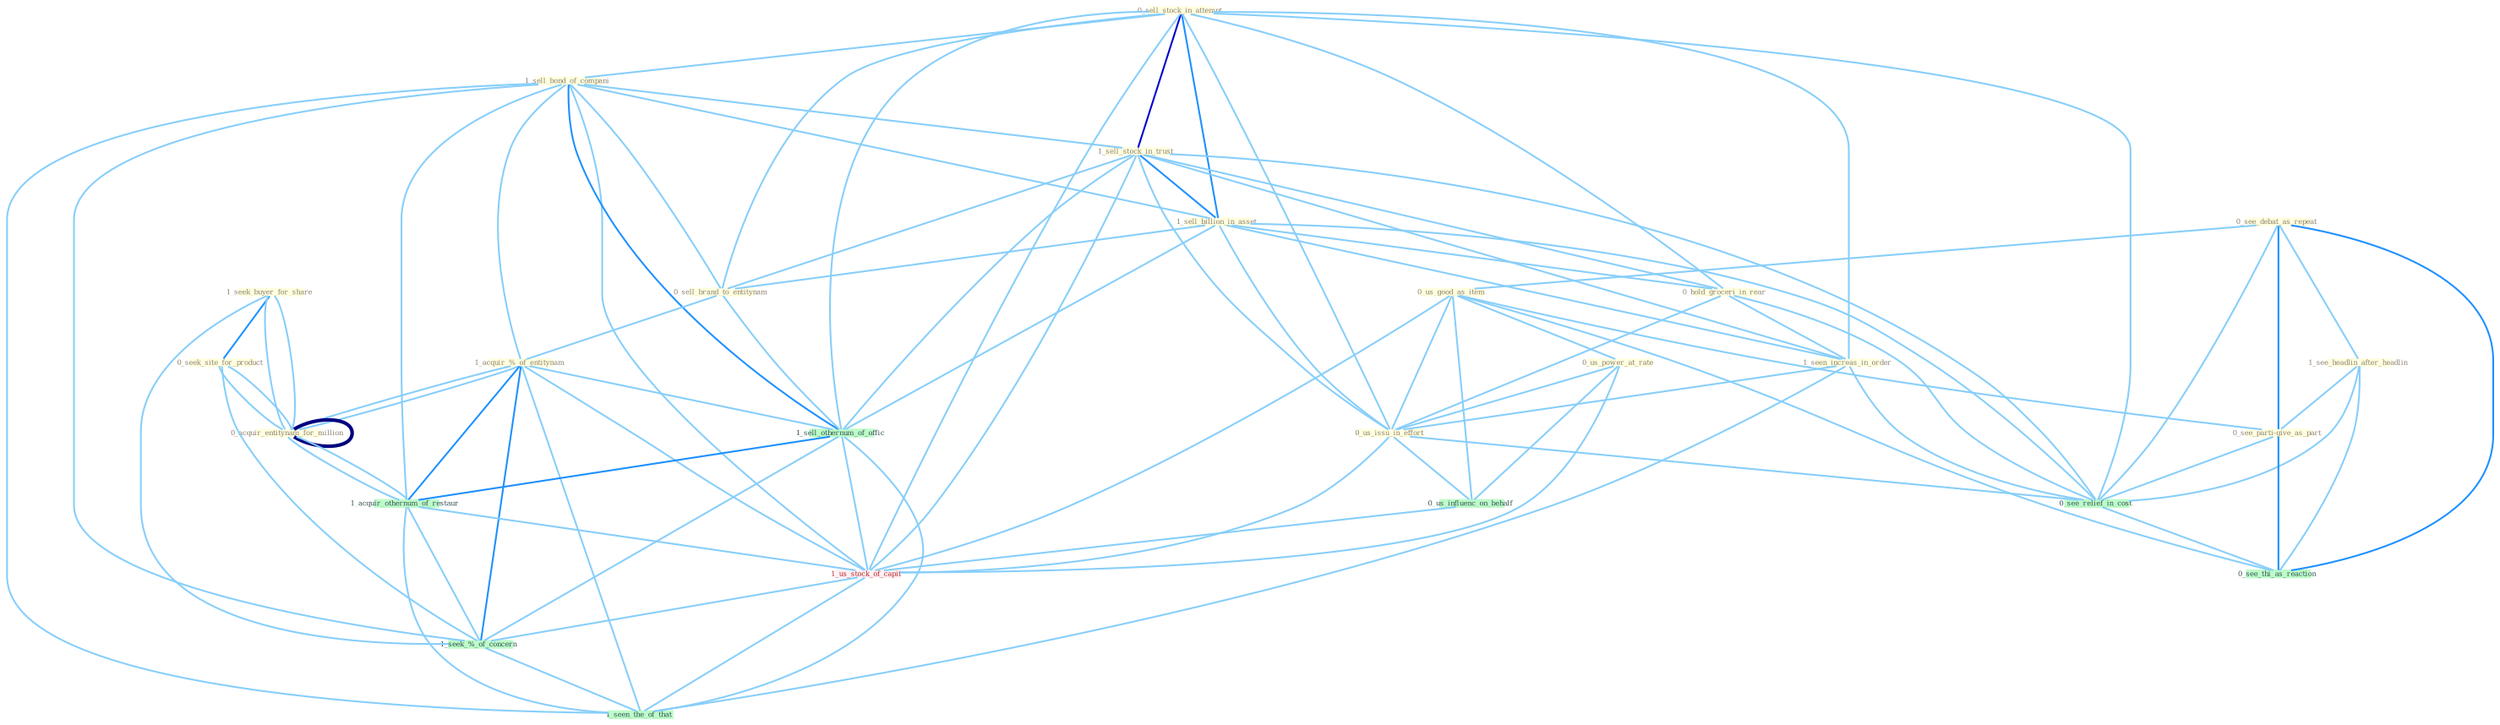 Graph G{ 
    node
    [shape=polygon,style=filled,width=.5,height=.06,color="#BDFCC9",fixedsize=true,fontsize=4,
    fontcolor="#2f4f4f"];
    {node
    [color="#ffffe0", fontcolor="#8b7d6b"] "0_sell_stock_in_attempt " "1_seek_buyer_for_share " "1_sell_bond_of_compani " "1_sell_stock_in_trust " "1_sell_billion_in_asset " "0_seek_site_for_product " "0_see_debat_as_repeat " "0_hold_groceri_in_rear " "1_see_headlin_after_headlin " "0_sell_brand_to_entitynam " "0_us_good_as_item " "0_us_power_at_rate " "1_seen_increas_in_order " "0_us_issu_in_effort " "0_see_parti-give_as_part " "1_acquir_%_of_entitynam " "0_acquir_entitynam_for_million "}
{node [color="#fff0f5", fontcolor="#b22222"] "0_acquir_entitynam_for_million " "1_us_stock_of_capit "}
edge [color="#B0E2FF"];

	"0_sell_stock_in_attempt " -- "1_sell_bond_of_compani " [w="1", color="#87cefa" ];
	"0_sell_stock_in_attempt " -- "1_sell_stock_in_trust " [w="3", color="#0000cd" , len=0.6];
	"0_sell_stock_in_attempt " -- "1_sell_billion_in_asset " [w="2", color="#1e90ff" , len=0.8];
	"0_sell_stock_in_attempt " -- "0_hold_groceri_in_rear " [w="1", color="#87cefa" ];
	"0_sell_stock_in_attempt " -- "0_sell_brand_to_entitynam " [w="1", color="#87cefa" ];
	"0_sell_stock_in_attempt " -- "1_seen_increas_in_order " [w="1", color="#87cefa" ];
	"0_sell_stock_in_attempt " -- "0_us_issu_in_effort " [w="1", color="#87cefa" ];
	"0_sell_stock_in_attempt " -- "1_sell_othernum_of_offic " [w="1", color="#87cefa" ];
	"0_sell_stock_in_attempt " -- "0_see_relief_in_cost " [w="1", color="#87cefa" ];
	"0_sell_stock_in_attempt " -- "1_us_stock_of_capit " [w="1", color="#87cefa" ];
	"1_seek_buyer_for_share " -- "0_seek_site_for_product " [w="2", color="#1e90ff" , len=0.8];
	"1_seek_buyer_for_share " -- "0_acquir_entitynam_for_million " [w="1", color="#87cefa" ];
	"1_seek_buyer_for_share " -- "0_acquir_entitynam_for_million " [w="1", color="#87cefa" ];
	"1_seek_buyer_for_share " -- "1_seek_%_of_concern " [w="1", color="#87cefa" ];
	"1_sell_bond_of_compani " -- "1_sell_stock_in_trust " [w="1", color="#87cefa" ];
	"1_sell_bond_of_compani " -- "1_sell_billion_in_asset " [w="1", color="#87cefa" ];
	"1_sell_bond_of_compani " -- "0_sell_brand_to_entitynam " [w="1", color="#87cefa" ];
	"1_sell_bond_of_compani " -- "1_acquir_%_of_entitynam " [w="1", color="#87cefa" ];
	"1_sell_bond_of_compani " -- "1_sell_othernum_of_offic " [w="2", color="#1e90ff" , len=0.8];
	"1_sell_bond_of_compani " -- "1_acquir_othernum_of_restaur " [w="1", color="#87cefa" ];
	"1_sell_bond_of_compani " -- "1_us_stock_of_capit " [w="1", color="#87cefa" ];
	"1_sell_bond_of_compani " -- "1_seek_%_of_concern " [w="1", color="#87cefa" ];
	"1_sell_bond_of_compani " -- "1_seen_the_of_that " [w="1", color="#87cefa" ];
	"1_sell_stock_in_trust " -- "1_sell_billion_in_asset " [w="2", color="#1e90ff" , len=0.8];
	"1_sell_stock_in_trust " -- "0_hold_groceri_in_rear " [w="1", color="#87cefa" ];
	"1_sell_stock_in_trust " -- "0_sell_brand_to_entitynam " [w="1", color="#87cefa" ];
	"1_sell_stock_in_trust " -- "1_seen_increas_in_order " [w="1", color="#87cefa" ];
	"1_sell_stock_in_trust " -- "0_us_issu_in_effort " [w="1", color="#87cefa" ];
	"1_sell_stock_in_trust " -- "1_sell_othernum_of_offic " [w="1", color="#87cefa" ];
	"1_sell_stock_in_trust " -- "0_see_relief_in_cost " [w="1", color="#87cefa" ];
	"1_sell_stock_in_trust " -- "1_us_stock_of_capit " [w="1", color="#87cefa" ];
	"1_sell_billion_in_asset " -- "0_hold_groceri_in_rear " [w="1", color="#87cefa" ];
	"1_sell_billion_in_asset " -- "0_sell_brand_to_entitynam " [w="1", color="#87cefa" ];
	"1_sell_billion_in_asset " -- "1_seen_increas_in_order " [w="1", color="#87cefa" ];
	"1_sell_billion_in_asset " -- "0_us_issu_in_effort " [w="1", color="#87cefa" ];
	"1_sell_billion_in_asset " -- "1_sell_othernum_of_offic " [w="1", color="#87cefa" ];
	"1_sell_billion_in_asset " -- "0_see_relief_in_cost " [w="1", color="#87cefa" ];
	"0_seek_site_for_product " -- "0_acquir_entitynam_for_million " [w="1", color="#87cefa" ];
	"0_seek_site_for_product " -- "0_acquir_entitynam_for_million " [w="1", color="#87cefa" ];
	"0_seek_site_for_product " -- "1_seek_%_of_concern " [w="1", color="#87cefa" ];
	"0_see_debat_as_repeat " -- "1_see_headlin_after_headlin " [w="1", color="#87cefa" ];
	"0_see_debat_as_repeat " -- "0_us_good_as_item " [w="1", color="#87cefa" ];
	"0_see_debat_as_repeat " -- "0_see_parti-give_as_part " [w="2", color="#1e90ff" , len=0.8];
	"0_see_debat_as_repeat " -- "0_see_relief_in_cost " [w="1", color="#87cefa" ];
	"0_see_debat_as_repeat " -- "0_see_thi_as_reaction " [w="2", color="#1e90ff" , len=0.8];
	"0_hold_groceri_in_rear " -- "1_seen_increas_in_order " [w="1", color="#87cefa" ];
	"0_hold_groceri_in_rear " -- "0_us_issu_in_effort " [w="1", color="#87cefa" ];
	"0_hold_groceri_in_rear " -- "0_see_relief_in_cost " [w="1", color="#87cefa" ];
	"1_see_headlin_after_headlin " -- "0_see_parti-give_as_part " [w="1", color="#87cefa" ];
	"1_see_headlin_after_headlin " -- "0_see_relief_in_cost " [w="1", color="#87cefa" ];
	"1_see_headlin_after_headlin " -- "0_see_thi_as_reaction " [w="1", color="#87cefa" ];
	"0_sell_brand_to_entitynam " -- "1_acquir_%_of_entitynam " [w="1", color="#87cefa" ];
	"0_sell_brand_to_entitynam " -- "1_sell_othernum_of_offic " [w="1", color="#87cefa" ];
	"0_us_good_as_item " -- "0_us_power_at_rate " [w="1", color="#87cefa" ];
	"0_us_good_as_item " -- "0_us_issu_in_effort " [w="1", color="#87cefa" ];
	"0_us_good_as_item " -- "0_see_parti-give_as_part " [w="1", color="#87cefa" ];
	"0_us_good_as_item " -- "0_us_influenc_on_behalf " [w="1", color="#87cefa" ];
	"0_us_good_as_item " -- "0_see_thi_as_reaction " [w="1", color="#87cefa" ];
	"0_us_good_as_item " -- "1_us_stock_of_capit " [w="1", color="#87cefa" ];
	"0_us_power_at_rate " -- "0_us_issu_in_effort " [w="1", color="#87cefa" ];
	"0_us_power_at_rate " -- "0_us_influenc_on_behalf " [w="1", color="#87cefa" ];
	"0_us_power_at_rate " -- "1_us_stock_of_capit " [w="1", color="#87cefa" ];
	"1_seen_increas_in_order " -- "0_us_issu_in_effort " [w="1", color="#87cefa" ];
	"1_seen_increas_in_order " -- "0_see_relief_in_cost " [w="1", color="#87cefa" ];
	"1_seen_increas_in_order " -- "1_seen_the_of_that " [w="1", color="#87cefa" ];
	"0_us_issu_in_effort " -- "0_us_influenc_on_behalf " [w="1", color="#87cefa" ];
	"0_us_issu_in_effort " -- "0_see_relief_in_cost " [w="1", color="#87cefa" ];
	"0_us_issu_in_effort " -- "1_us_stock_of_capit " [w="1", color="#87cefa" ];
	"0_see_parti-give_as_part " -- "0_see_relief_in_cost " [w="1", color="#87cefa" ];
	"0_see_parti-give_as_part " -- "0_see_thi_as_reaction " [w="2", color="#1e90ff" , len=0.8];
	"1_acquir_%_of_entitynam " -- "0_acquir_entitynam_for_million " [w="1", color="#87cefa" ];
	"1_acquir_%_of_entitynam " -- "0_acquir_entitynam_for_million " [w="1", color="#87cefa" ];
	"1_acquir_%_of_entitynam " -- "1_sell_othernum_of_offic " [w="1", color="#87cefa" ];
	"1_acquir_%_of_entitynam " -- "1_acquir_othernum_of_restaur " [w="2", color="#1e90ff" , len=0.8];
	"1_acquir_%_of_entitynam " -- "1_us_stock_of_capit " [w="1", color="#87cefa" ];
	"1_acquir_%_of_entitynam " -- "1_seek_%_of_concern " [w="2", color="#1e90ff" , len=0.8];
	"1_acquir_%_of_entitynam " -- "1_seen_the_of_that " [w="1", color="#87cefa" ];
	"0_acquir_entitynam_for_million " -- "0_acquir_entitynam_for_million " [w="4", style=bold, color="#000080", len=0.4];
	"0_acquir_entitynam_for_million " -- "1_acquir_othernum_of_restaur " [w="1", color="#87cefa" ];
	"0_acquir_entitynam_for_million " -- "1_acquir_othernum_of_restaur " [w="1", color="#87cefa" ];
	"1_sell_othernum_of_offic " -- "1_acquir_othernum_of_restaur " [w="2", color="#1e90ff" , len=0.8];
	"1_sell_othernum_of_offic " -- "1_us_stock_of_capit " [w="1", color="#87cefa" ];
	"1_sell_othernum_of_offic " -- "1_seek_%_of_concern " [w="1", color="#87cefa" ];
	"1_sell_othernum_of_offic " -- "1_seen_the_of_that " [w="1", color="#87cefa" ];
	"0_us_influenc_on_behalf " -- "1_us_stock_of_capit " [w="1", color="#87cefa" ];
	"0_see_relief_in_cost " -- "0_see_thi_as_reaction " [w="1", color="#87cefa" ];
	"1_acquir_othernum_of_restaur " -- "1_us_stock_of_capit " [w="1", color="#87cefa" ];
	"1_acquir_othernum_of_restaur " -- "1_seek_%_of_concern " [w="1", color="#87cefa" ];
	"1_acquir_othernum_of_restaur " -- "1_seen_the_of_that " [w="1", color="#87cefa" ];
	"1_us_stock_of_capit " -- "1_seek_%_of_concern " [w="1", color="#87cefa" ];
	"1_us_stock_of_capit " -- "1_seen_the_of_that " [w="1", color="#87cefa" ];
	"1_seek_%_of_concern " -- "1_seen_the_of_that " [w="1", color="#87cefa" ];
}
